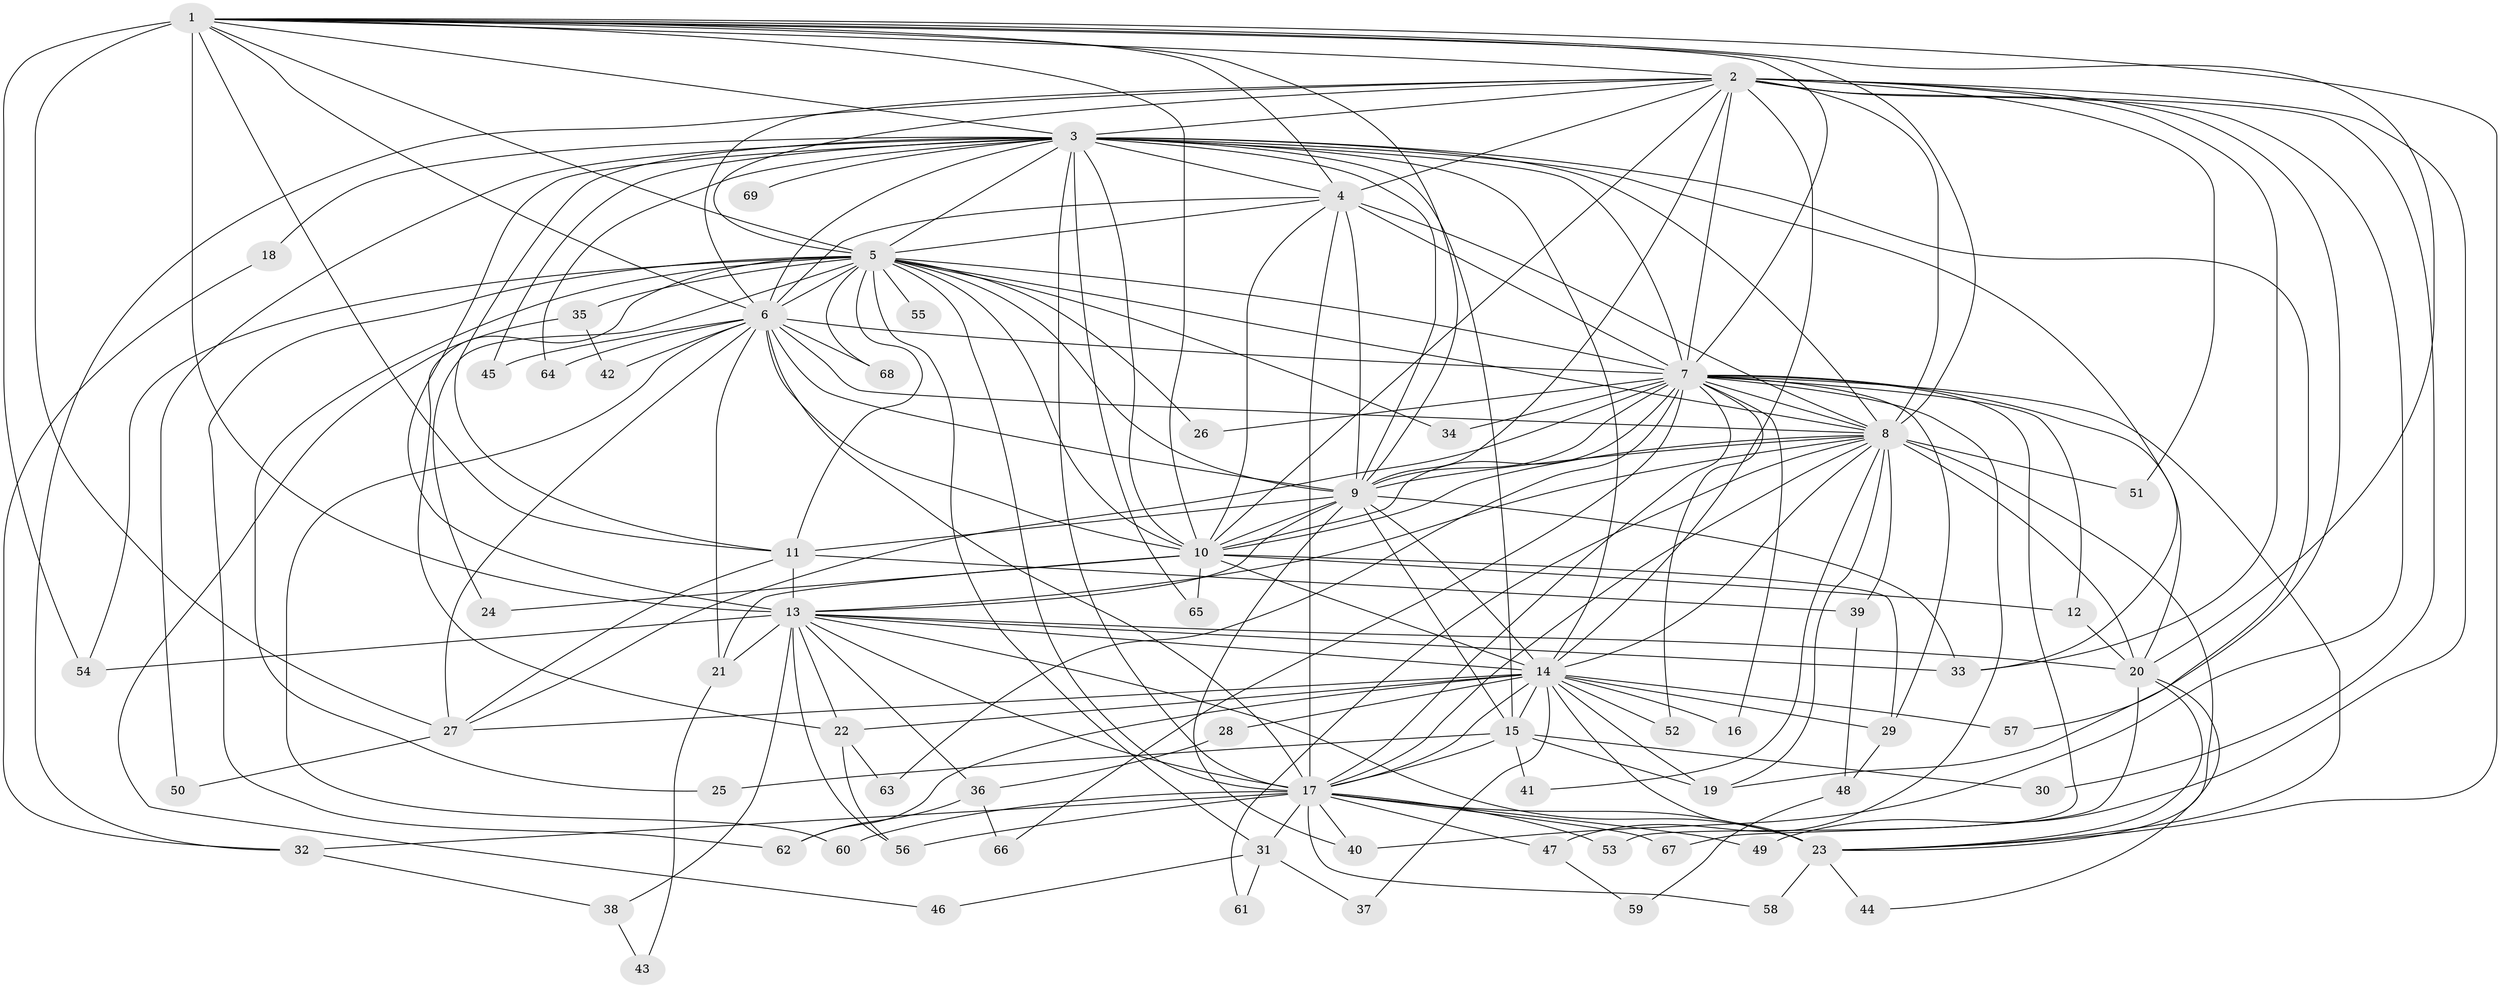 // original degree distribution, {28: 0.007246376811594203, 19: 0.007246376811594203, 27: 0.014492753623188406, 26: 0.007246376811594203, 20: 0.007246376811594203, 25: 0.007246376811594203, 22: 0.007246376811594203, 31: 0.007246376811594203, 17: 0.007246376811594203, 4: 0.09420289855072464, 3: 0.1956521739130435, 6: 0.028985507246376812, 11: 0.007246376811594203, 5: 0.036231884057971016, 2: 0.5507246376811594, 7: 0.007246376811594203, 8: 0.007246376811594203}
// Generated by graph-tools (version 1.1) at 2025/50/03/04/25 22:50:00]
// undirected, 69 vertices, 198 edges
graph export_dot {
  node [color=gray90,style=filled];
  1;
  2;
  3;
  4;
  5;
  6;
  7;
  8;
  9;
  10;
  11;
  12;
  13;
  14;
  15;
  16;
  17;
  18;
  19;
  20;
  21;
  22;
  23;
  24;
  25;
  26;
  27;
  28;
  29;
  30;
  31;
  32;
  33;
  34;
  35;
  36;
  37;
  38;
  39;
  40;
  41;
  42;
  43;
  44;
  45;
  46;
  47;
  48;
  49;
  50;
  51;
  52;
  53;
  54;
  55;
  56;
  57;
  58;
  59;
  60;
  61;
  62;
  63;
  64;
  65;
  66;
  67;
  68;
  69;
  1 -- 2 [weight=1.0];
  1 -- 3 [weight=1.0];
  1 -- 4 [weight=1.0];
  1 -- 5 [weight=1.0];
  1 -- 6 [weight=1.0];
  1 -- 7 [weight=1.0];
  1 -- 8 [weight=2.0];
  1 -- 9 [weight=1.0];
  1 -- 10 [weight=1.0];
  1 -- 11 [weight=1.0];
  1 -- 13 [weight=13.0];
  1 -- 20 [weight=1.0];
  1 -- 23 [weight=1.0];
  1 -- 27 [weight=1.0];
  1 -- 54 [weight=1.0];
  2 -- 3 [weight=2.0];
  2 -- 4 [weight=1.0];
  2 -- 5 [weight=1.0];
  2 -- 6 [weight=1.0];
  2 -- 7 [weight=1.0];
  2 -- 8 [weight=2.0];
  2 -- 9 [weight=2.0];
  2 -- 10 [weight=1.0];
  2 -- 14 [weight=1.0];
  2 -- 30 [weight=1.0];
  2 -- 32 [weight=1.0];
  2 -- 33 [weight=1.0];
  2 -- 40 [weight=1.0];
  2 -- 49 [weight=1.0];
  2 -- 51 [weight=1.0];
  2 -- 57 [weight=1.0];
  3 -- 4 [weight=2.0];
  3 -- 5 [weight=1.0];
  3 -- 6 [weight=2.0];
  3 -- 7 [weight=1.0];
  3 -- 8 [weight=1.0];
  3 -- 9 [weight=1.0];
  3 -- 10 [weight=1.0];
  3 -- 11 [weight=1.0];
  3 -- 13 [weight=1.0];
  3 -- 14 [weight=1.0];
  3 -- 15 [weight=1.0];
  3 -- 17 [weight=2.0];
  3 -- 18 [weight=1.0];
  3 -- 19 [weight=1.0];
  3 -- 33 [weight=1.0];
  3 -- 45 [weight=1.0];
  3 -- 50 [weight=1.0];
  3 -- 64 [weight=1.0];
  3 -- 65 [weight=1.0];
  3 -- 69 [weight=1.0];
  4 -- 5 [weight=1.0];
  4 -- 6 [weight=2.0];
  4 -- 7 [weight=2.0];
  4 -- 8 [weight=2.0];
  4 -- 9 [weight=2.0];
  4 -- 10 [weight=2.0];
  4 -- 17 [weight=13.0];
  5 -- 6 [weight=2.0];
  5 -- 7 [weight=2.0];
  5 -- 8 [weight=1.0];
  5 -- 9 [weight=1.0];
  5 -- 10 [weight=1.0];
  5 -- 11 [weight=1.0];
  5 -- 17 [weight=1.0];
  5 -- 22 [weight=1.0];
  5 -- 24 [weight=1.0];
  5 -- 25 [weight=1.0];
  5 -- 26 [weight=1.0];
  5 -- 31 [weight=1.0];
  5 -- 34 [weight=1.0];
  5 -- 35 [weight=1.0];
  5 -- 54 [weight=1.0];
  5 -- 55 [weight=1.0];
  5 -- 62 [weight=1.0];
  5 -- 68 [weight=1.0];
  6 -- 7 [weight=1.0];
  6 -- 8 [weight=1.0];
  6 -- 9 [weight=1.0];
  6 -- 10 [weight=1.0];
  6 -- 17 [weight=1.0];
  6 -- 21 [weight=1.0];
  6 -- 27 [weight=1.0];
  6 -- 42 [weight=1.0];
  6 -- 45 [weight=1.0];
  6 -- 60 [weight=1.0];
  6 -- 64 [weight=1.0];
  6 -- 68 [weight=1.0];
  7 -- 8 [weight=1.0];
  7 -- 9 [weight=1.0];
  7 -- 10 [weight=1.0];
  7 -- 12 [weight=1.0];
  7 -- 16 [weight=1.0];
  7 -- 17 [weight=1.0];
  7 -- 20 [weight=1.0];
  7 -- 23 [weight=1.0];
  7 -- 26 [weight=1.0];
  7 -- 27 [weight=1.0];
  7 -- 29 [weight=1.0];
  7 -- 34 [weight=1.0];
  7 -- 47 [weight=1.0];
  7 -- 52 [weight=1.0];
  7 -- 53 [weight=1.0];
  7 -- 63 [weight=1.0];
  7 -- 66 [weight=1.0];
  8 -- 9 [weight=1.0];
  8 -- 10 [weight=1.0];
  8 -- 13 [weight=1.0];
  8 -- 14 [weight=1.0];
  8 -- 17 [weight=1.0];
  8 -- 19 [weight=1.0];
  8 -- 20 [weight=1.0];
  8 -- 23 [weight=1.0];
  8 -- 39 [weight=1.0];
  8 -- 41 [weight=1.0];
  8 -- 51 [weight=1.0];
  8 -- 61 [weight=1.0];
  9 -- 10 [weight=1.0];
  9 -- 11 [weight=1.0];
  9 -- 13 [weight=2.0];
  9 -- 14 [weight=12.0];
  9 -- 15 [weight=1.0];
  9 -- 33 [weight=1.0];
  9 -- 40 [weight=1.0];
  10 -- 12 [weight=2.0];
  10 -- 14 [weight=1.0];
  10 -- 21 [weight=1.0];
  10 -- 24 [weight=1.0];
  10 -- 29 [weight=1.0];
  10 -- 65 [weight=1.0];
  11 -- 13 [weight=1.0];
  11 -- 27 [weight=1.0];
  11 -- 39 [weight=1.0];
  12 -- 20 [weight=1.0];
  13 -- 14 [weight=1.0];
  13 -- 17 [weight=2.0];
  13 -- 20 [weight=1.0];
  13 -- 21 [weight=1.0];
  13 -- 22 [weight=2.0];
  13 -- 23 [weight=1.0];
  13 -- 33 [weight=1.0];
  13 -- 36 [weight=1.0];
  13 -- 38 [weight=1.0];
  13 -- 54 [weight=1.0];
  13 -- 56 [weight=1.0];
  14 -- 15 [weight=1.0];
  14 -- 16 [weight=1.0];
  14 -- 17 [weight=1.0];
  14 -- 19 [weight=1.0];
  14 -- 22 [weight=1.0];
  14 -- 23 [weight=3.0];
  14 -- 27 [weight=1.0];
  14 -- 28 [weight=1.0];
  14 -- 29 [weight=1.0];
  14 -- 37 [weight=1.0];
  14 -- 52 [weight=1.0];
  14 -- 57 [weight=1.0];
  14 -- 62 [weight=1.0];
  15 -- 17 [weight=1.0];
  15 -- 19 [weight=1.0];
  15 -- 25 [weight=1.0];
  15 -- 30 [weight=1.0];
  15 -- 41 [weight=1.0];
  17 -- 23 [weight=1.0];
  17 -- 31 [weight=1.0];
  17 -- 32 [weight=1.0];
  17 -- 40 [weight=2.0];
  17 -- 47 [weight=1.0];
  17 -- 49 [weight=1.0];
  17 -- 53 [weight=1.0];
  17 -- 56 [weight=1.0];
  17 -- 58 [weight=1.0];
  17 -- 60 [weight=1.0];
  17 -- 67 [weight=1.0];
  18 -- 32 [weight=1.0];
  20 -- 23 [weight=1.0];
  20 -- 44 [weight=1.0];
  20 -- 67 [weight=1.0];
  21 -- 43 [weight=1.0];
  22 -- 56 [weight=1.0];
  22 -- 63 [weight=1.0];
  23 -- 44 [weight=1.0];
  23 -- 58 [weight=1.0];
  27 -- 50 [weight=1.0];
  28 -- 36 [weight=1.0];
  29 -- 48 [weight=1.0];
  31 -- 37 [weight=1.0];
  31 -- 46 [weight=1.0];
  31 -- 61 [weight=1.0];
  32 -- 38 [weight=1.0];
  35 -- 42 [weight=1.0];
  35 -- 46 [weight=1.0];
  36 -- 62 [weight=1.0];
  36 -- 66 [weight=1.0];
  38 -- 43 [weight=1.0];
  39 -- 48 [weight=1.0];
  47 -- 59 [weight=1.0];
  48 -- 59 [weight=1.0];
}
